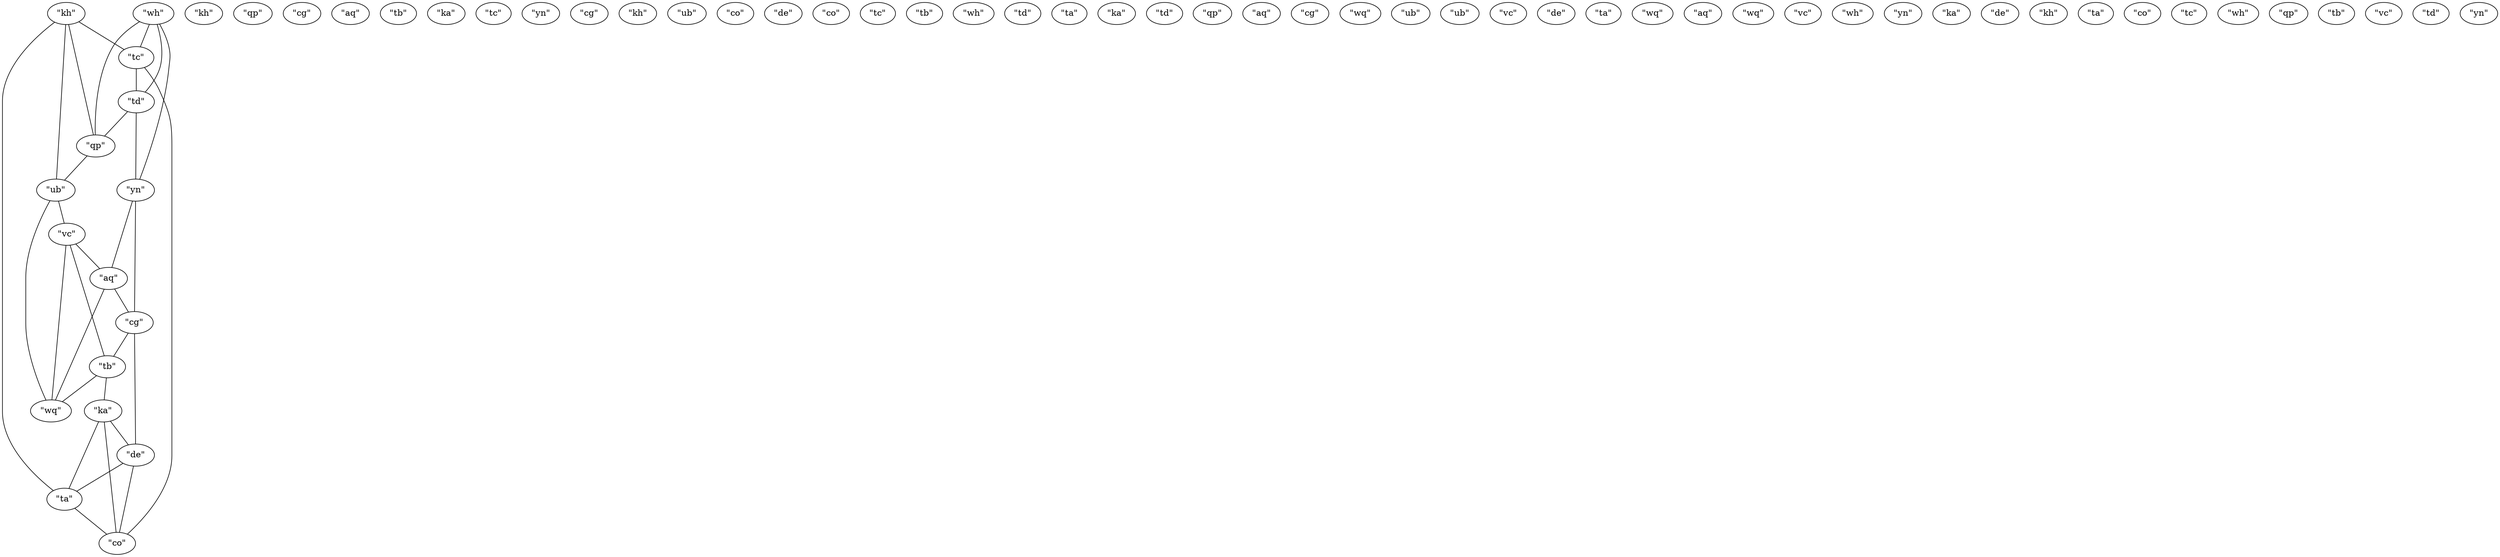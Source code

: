 graph {
    0 [ label = "\"kh\"" ]
    1 [ label = "\"tc\"" ]
    2 [ label = "\"qp\"" ]
    3 [ label = "\"kh\"" ]
    4 [ label = "\"de\"" ]
    5 [ label = "\"cg\"" ]
    6 [ label = "\"ka\"" ]
    7 [ label = "\"co\"" ]
    8 [ label = "\"yn\"" ]
    9 [ label = "\"aq\"" ]
    10 [ label = "\"qp\"" ]
    11 [ label = "\"ub\"" ]
    12 [ label = "\"cg\"" ]
    13 [ label = "\"tb\"" ]
    14 [ label = "\"vc\"" ]
    15 [ label = "\"aq\"" ]
    16 [ label = "\"tb\"" ]
    17 [ label = "\"ka\"" ]
    18 [ label = "\"wh\"" ]
    19 [ label = "\"tc\"" ]
    20 [ label = "\"yn\"" ]
    21 [ label = "\"cg\"" ]
    22 [ label = "\"kh\"" ]
    23 [ label = "\"ub\"" ]
    24 [ label = "\"ta\"" ]
    25 [ label = "\"co\"" ]
    26 [ label = "\"de\"" ]
    27 [ label = "\"co\"" ]
    28 [ label = "\"tc\"" ]
    29 [ label = "\"td\"" ]
    30 [ label = "\"tb\"" ]
    31 [ label = "\"wq\"" ]
    32 [ label = "\"wh\"" ]
    33 [ label = "\"td\"" ]
    34 [ label = "\"ta\"" ]
    35 [ label = "\"ka\"" ]
    36 [ label = "\"td\"" ]
    37 [ label = "\"qp\"" ]
    38 [ label = "\"aq\"" ]
    39 [ label = "\"cg\"" ]
    40 [ label = "\"wq\"" ]
    41 [ label = "\"ub\"" ]
    42 [ label = "\"ub\"" ]
    43 [ label = "\"vc\"" ]
    44 [ label = "\"de\"" ]
    45 [ label = "\"ta\"" ]
    46 [ label = "\"wq\"" ]
    47 [ label = "\"aq\"" ]
    48 [ label = "\"wq\"" ]
    49 [ label = "\"vc\"" ]
    50 [ label = "\"wh\"" ]
    51 [ label = "\"yn\"" ]
    52 [ label = "\"ka\"" ]
    53 [ label = "\"de\"" ]
    54 [ label = "\"kh\"" ]
    55 [ label = "\"ta\"" ]
    56 [ label = "\"co\"" ]
    57 [ label = "\"tc\"" ]
    58 [ label = "\"wh\"" ]
    59 [ label = "\"qp\"" ]
    60 [ label = "\"tb\"" ]
    61 [ label = "\"vc\"" ]
    62 [ label = "\"td\"" ]
    63 [ label = "\"yn\"" ]
    0 -- 1 [ ]
    2 -- 0 [ ]
    4 -- 5 [ ]
    6 -- 7 [ ]
    8 -- 9 [ ]
    2 -- 11 [ ]
    5 -- 13 [ ]
    14 -- 9 [ ]
    13 -- 6 [ ]
    18 -- 1 [ ]
    8 -- 5 [ ]
    0 -- 11 [ ]
    24 -- 7 [ ]
    4 -- 7 [ ]
    1 -- 29 [ ]
    13 -- 31 [ ]
    18 -- 29 [ ]
    24 -- 6 [ ]
    29 -- 2 [ ]
    9 -- 5 [ ]
    31 -- 11 [ ]
    11 -- 14 [ ]
    4 -- 24 [ ]
    31 -- 9 [ ]
    31 -- 14 [ ]
    18 -- 8 [ ]
    6 -- 4 [ ]
    0 -- 24 [ ]
    7 -- 1 [ ]
    18 -- 2 [ ]
    13 -- 14 [ ]
    29 -- 8 [ ]
}
